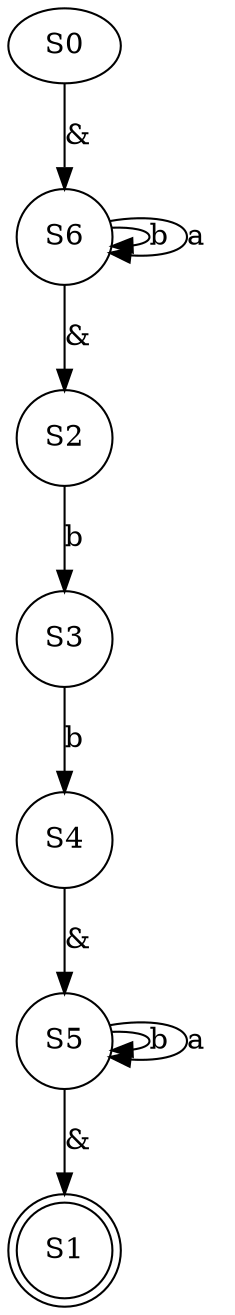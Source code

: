 digraph {
	S0 [label=S0]
	node [shape=doublecircle]
	S1 [label=S1]
	node [shape=circle]
	S2 [label=S2]
	S3 [label=S3]
	S4 [label=S4]
	S5 [label=S5]
	S6 [label=S6]
	S5 -> S5 [label=b]
	S3 -> S4 [label=b]
	S2 -> S3 [label=b]
	S5 -> S5 [label=a]
	S4 -> S5 [label="&"]
	S5 -> S1 [label="&"]
	S6 -> S6 [label=b]
	S6 -> S6 [label=a]
	S0 -> S6 [label="&"]
	S6 -> S2 [label="&"]
}
